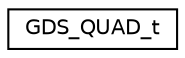 digraph "Graphical Class Hierarchy"
{
 // LATEX_PDF_SIZE
  edge [fontname="Helvetica",fontsize="10",labelfontname="Helvetica",labelfontsize="10"];
  node [fontname="Helvetica",fontsize="10",shape=record];
  rankdir="LR";
  Node0 [label="GDS_QUAD_t",height=0.2,width=0.4,color="black", fillcolor="white", style="filled",URL="$structGDS__QUAD__t.html",tooltip=" "];
}
